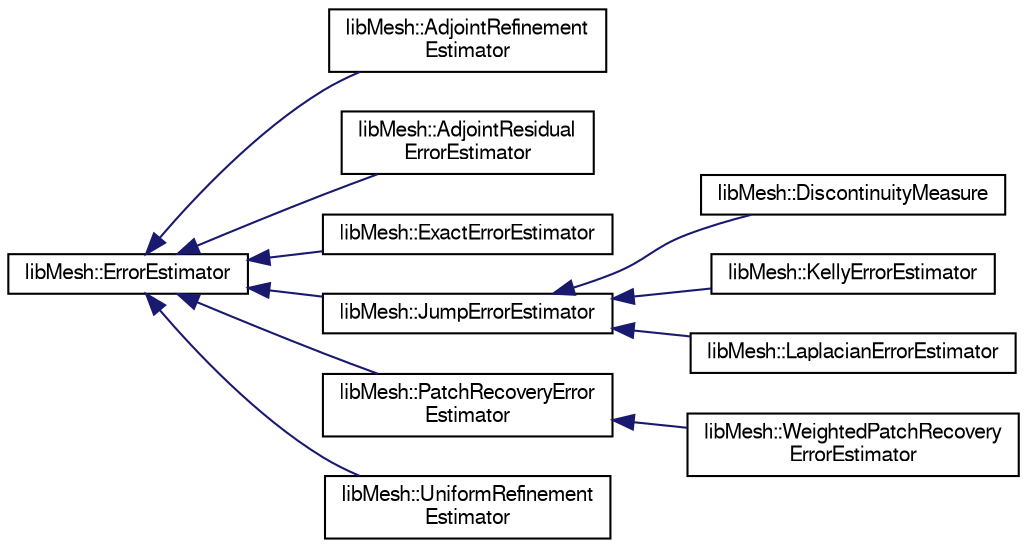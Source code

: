 digraph "Graphical Class Hierarchy"
{
  edge [fontname="FreeSans",fontsize="10",labelfontname="FreeSans",labelfontsize="10"];
  node [fontname="FreeSans",fontsize="10",shape=record];
  rankdir="LR";
  Node1 [label="libMesh::ErrorEstimator",height=0.2,width=0.4,color="black", fillcolor="white", style="filled",URL="$classlibMesh_1_1ErrorEstimator.html"];
  Node1 -> Node2 [dir="back",color="midnightblue",fontsize="10",style="solid",fontname="FreeSans"];
  Node2 [label="libMesh::AdjointRefinement\lEstimator",height=0.2,width=0.4,color="black", fillcolor="white", style="filled",URL="$classlibMesh_1_1AdjointRefinementEstimator.html"];
  Node1 -> Node3 [dir="back",color="midnightblue",fontsize="10",style="solid",fontname="FreeSans"];
  Node3 [label="libMesh::AdjointResidual\lErrorEstimator",height=0.2,width=0.4,color="black", fillcolor="white", style="filled",URL="$classlibMesh_1_1AdjointResidualErrorEstimator.html"];
  Node1 -> Node4 [dir="back",color="midnightblue",fontsize="10",style="solid",fontname="FreeSans"];
  Node4 [label="libMesh::ExactErrorEstimator",height=0.2,width=0.4,color="black", fillcolor="white", style="filled",URL="$classlibMesh_1_1ExactErrorEstimator.html"];
  Node1 -> Node5 [dir="back",color="midnightblue",fontsize="10",style="solid",fontname="FreeSans"];
  Node5 [label="libMesh::JumpErrorEstimator",height=0.2,width=0.4,color="black", fillcolor="white", style="filled",URL="$classlibMesh_1_1JumpErrorEstimator.html"];
  Node5 -> Node6 [dir="back",color="midnightblue",fontsize="10",style="solid",fontname="FreeSans"];
  Node6 [label="libMesh::DiscontinuityMeasure",height=0.2,width=0.4,color="black", fillcolor="white", style="filled",URL="$classlibMesh_1_1DiscontinuityMeasure.html"];
  Node5 -> Node7 [dir="back",color="midnightblue",fontsize="10",style="solid",fontname="FreeSans"];
  Node7 [label="libMesh::KellyErrorEstimator",height=0.2,width=0.4,color="black", fillcolor="white", style="filled",URL="$classlibMesh_1_1KellyErrorEstimator.html"];
  Node5 -> Node8 [dir="back",color="midnightblue",fontsize="10",style="solid",fontname="FreeSans"];
  Node8 [label="libMesh::LaplacianErrorEstimator",height=0.2,width=0.4,color="black", fillcolor="white", style="filled",URL="$classlibMesh_1_1LaplacianErrorEstimator.html"];
  Node1 -> Node9 [dir="back",color="midnightblue",fontsize="10",style="solid",fontname="FreeSans"];
  Node9 [label="libMesh::PatchRecoveryError\lEstimator",height=0.2,width=0.4,color="black", fillcolor="white", style="filled",URL="$classlibMesh_1_1PatchRecoveryErrorEstimator.html"];
  Node9 -> Node10 [dir="back",color="midnightblue",fontsize="10",style="solid",fontname="FreeSans"];
  Node10 [label="libMesh::WeightedPatchRecovery\lErrorEstimator",height=0.2,width=0.4,color="black", fillcolor="white", style="filled",URL="$classlibMesh_1_1WeightedPatchRecoveryErrorEstimator.html"];
  Node1 -> Node11 [dir="back",color="midnightblue",fontsize="10",style="solid",fontname="FreeSans"];
  Node11 [label="libMesh::UniformRefinement\lEstimator",height=0.2,width=0.4,color="black", fillcolor="white", style="filled",URL="$classlibMesh_1_1UniformRefinementEstimator.html"];
}
